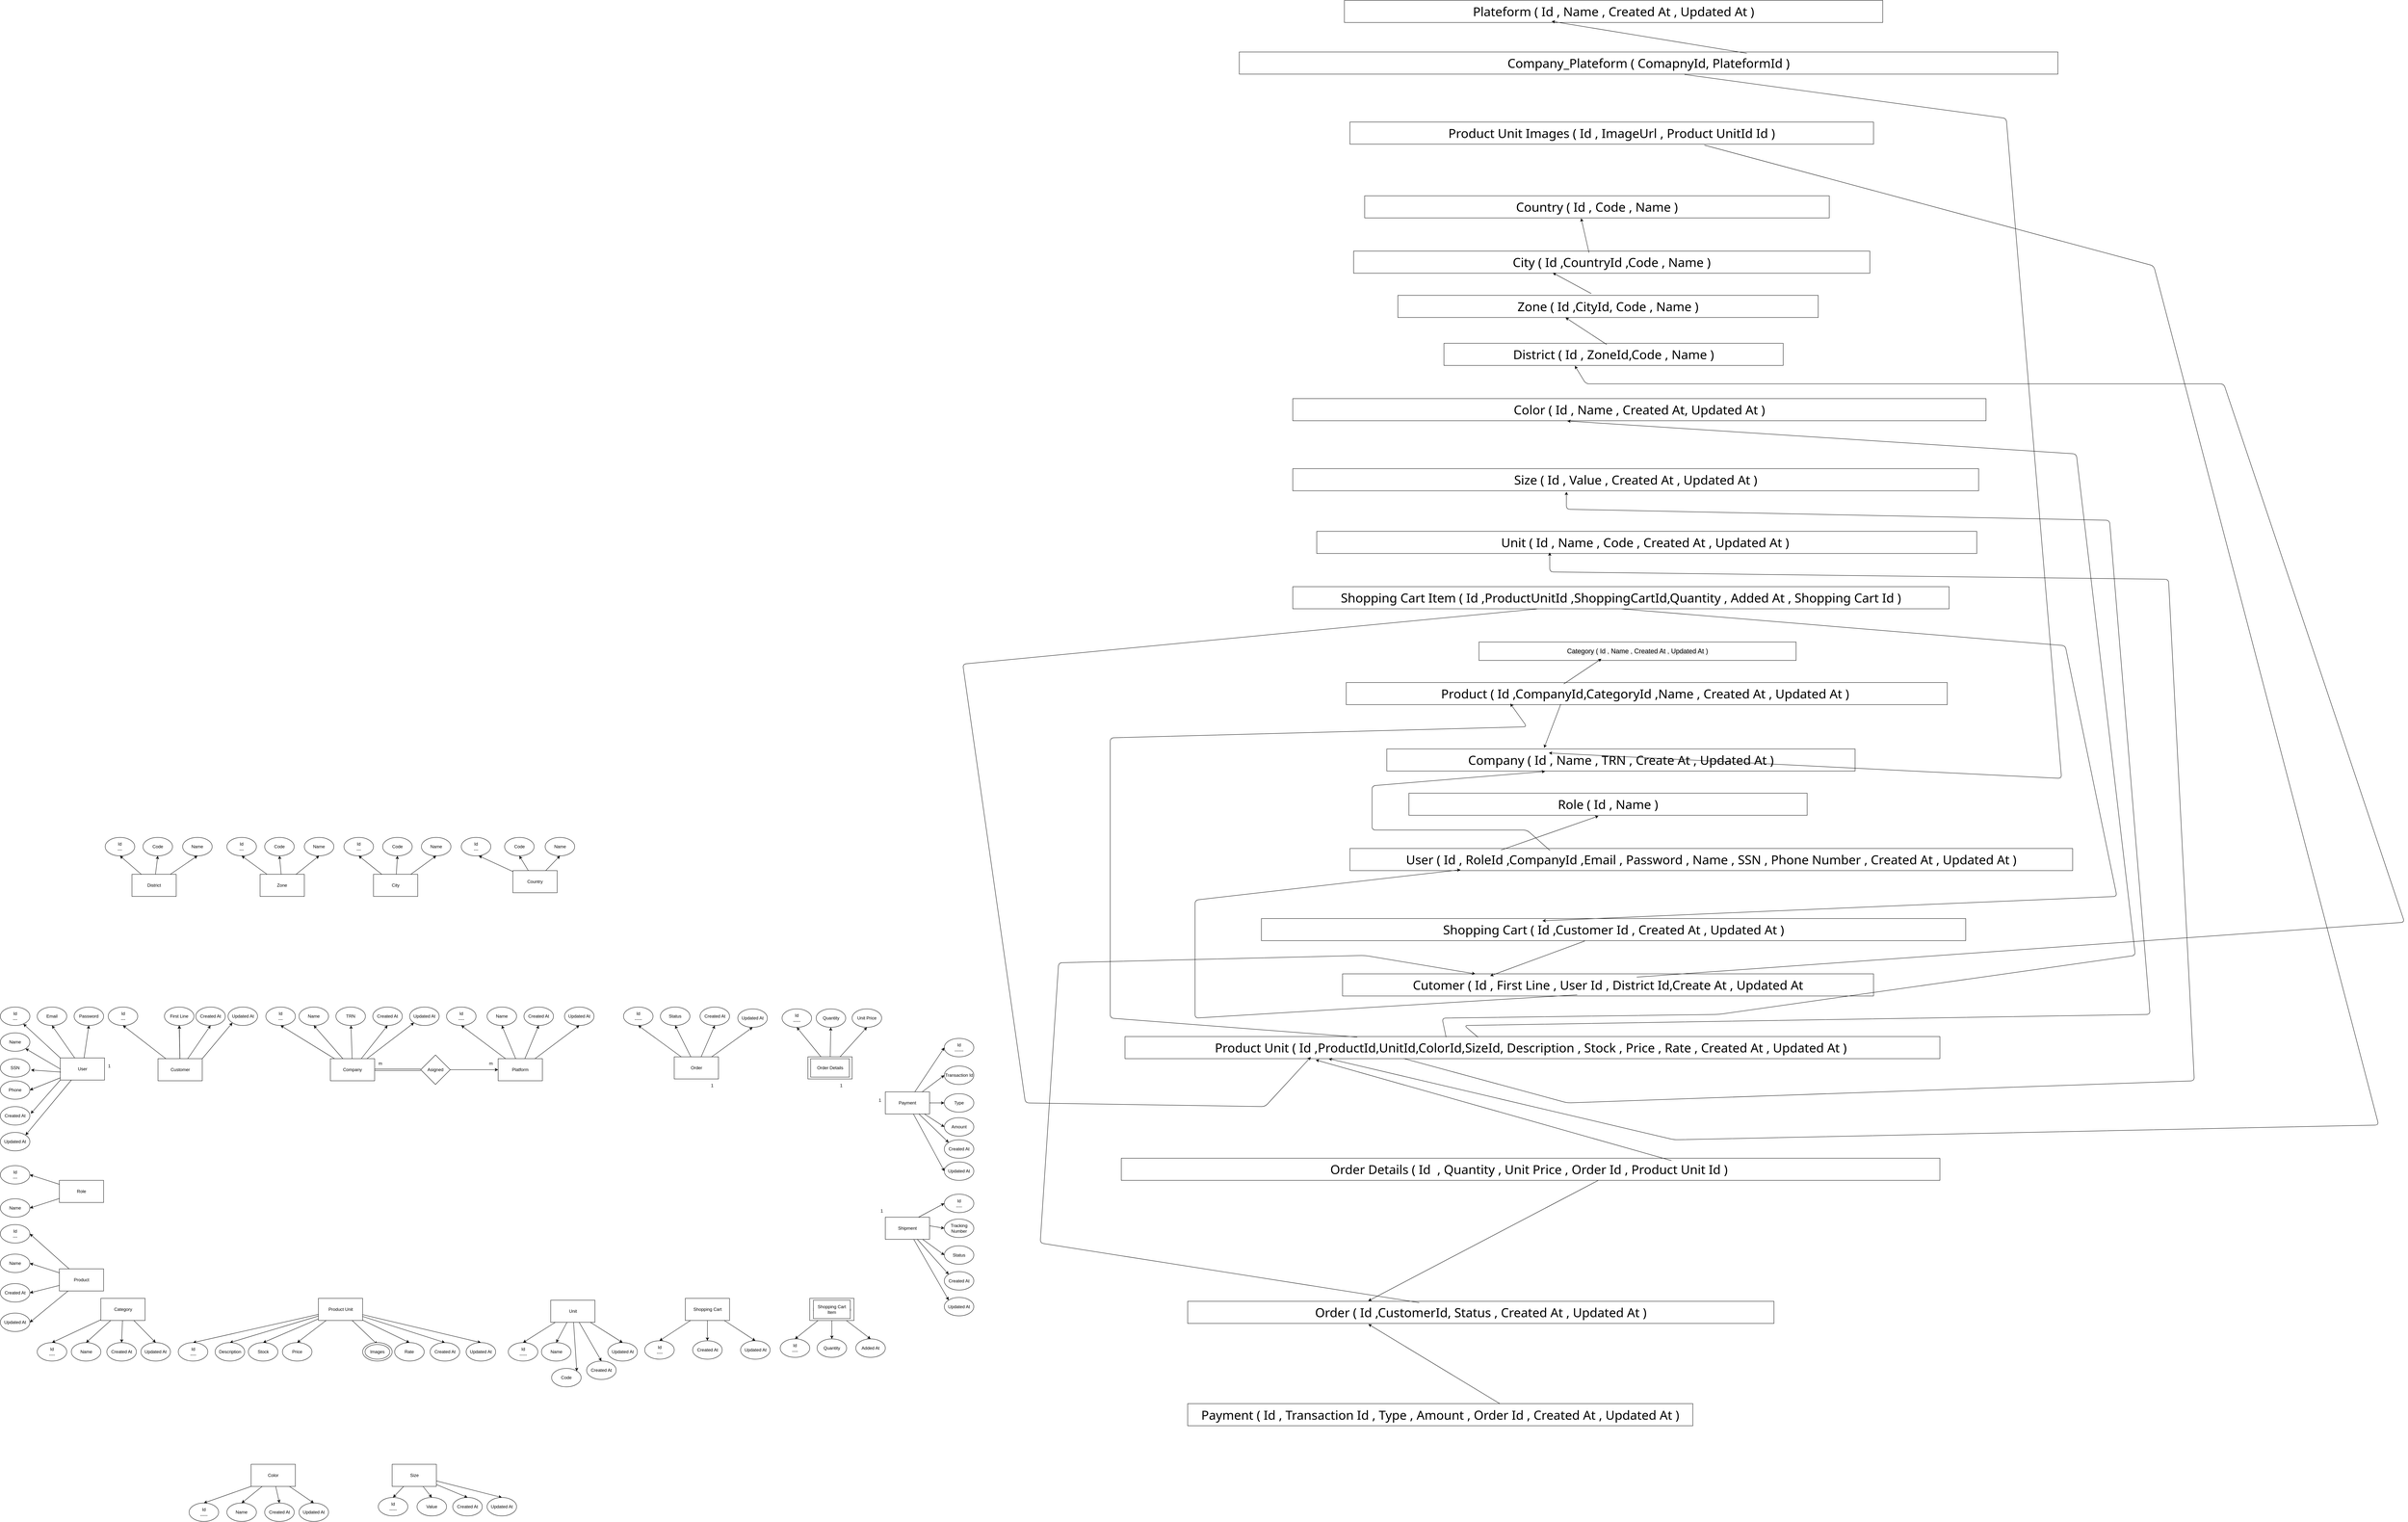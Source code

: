 <mxfile>
    <diagram id="rsH5L2lJACvvkUvCNBuJ" name="Page-1">
        <mxGraphModel dx="3388" dy="6296" grid="1" gridSize="10" guides="1" tooltips="1" connect="1" arrows="1" fold="1" page="1" pageScale="1" pageWidth="850" pageHeight="1100" background="#FFFFFF" math="0" shadow="0">
            <root>
                <mxCell id="0"/>
                <mxCell id="1" parent="0"/>
                <mxCell id="32" style="edgeStyle=none;html=1;entryX=0.5;entryY=1;entryDx=0;entryDy=0;" parent="1" source="23" target="27" edge="1">
                    <mxGeometry relative="1" as="geometry"/>
                </mxCell>
                <mxCell id="33" style="edgeStyle=none;html=1;entryX=0.5;entryY=1;entryDx=0;entryDy=0;" parent="1" source="23" target="26" edge="1">
                    <mxGeometry relative="1" as="geometry"/>
                </mxCell>
                <mxCell id="34" style="edgeStyle=none;html=1;exitX=0;exitY=0;exitDx=0;exitDy=0;" parent="1" source="23" target="25" edge="1">
                    <mxGeometry relative="1" as="geometry"/>
                </mxCell>
                <mxCell id="35" style="edgeStyle=none;html=1;exitX=0;exitY=0.5;exitDx=0;exitDy=0;entryX=1;entryY=1;entryDx=0;entryDy=0;" parent="1" source="23" target="24" edge="1">
                    <mxGeometry relative="1" as="geometry"/>
                </mxCell>
                <mxCell id="37" style="edgeStyle=none;html=1;entryX=1;entryY=0.5;entryDx=0;entryDy=0;" parent="1" source="23" target="29" edge="1">
                    <mxGeometry relative="1" as="geometry"/>
                </mxCell>
                <mxCell id="39" style="edgeStyle=none;html=1;exitX=0.25;exitY=1;exitDx=0;exitDy=0;entryX=1;entryY=0;entryDx=0;entryDy=0;" parent="1" source="23" target="31" edge="1">
                    <mxGeometry relative="1" as="geometry"/>
                </mxCell>
                <mxCell id="23" value="User" style="rounded=0;whiteSpace=wrap;html=1;" parent="1" vertex="1">
                    <mxGeometry x="202.5" y="148" width="120" height="60" as="geometry"/>
                </mxCell>
                <mxCell id="24" value="Name" style="ellipse;whiteSpace=wrap;html=1;" parent="1" vertex="1">
                    <mxGeometry x="40" y="80" width="80" height="50" as="geometry"/>
                </mxCell>
                <mxCell id="25" value="Id&lt;br&gt;---" style="ellipse;whiteSpace=wrap;html=1;" parent="1" vertex="1">
                    <mxGeometry x="40" y="10" width="80" height="50" as="geometry"/>
                </mxCell>
                <mxCell id="26" value="Email" style="ellipse;whiteSpace=wrap;html=1;" parent="1" vertex="1">
                    <mxGeometry x="140" y="10" width="80" height="50" as="geometry"/>
                </mxCell>
                <mxCell id="27" value="Password" style="ellipse;whiteSpace=wrap;html=1;" parent="1" vertex="1">
                    <mxGeometry x="240" y="10" width="80" height="50" as="geometry"/>
                </mxCell>
                <mxCell id="28" value="SSN" style="ellipse;whiteSpace=wrap;html=1;" parent="1" vertex="1">
                    <mxGeometry x="40" y="150" width="80" height="50" as="geometry"/>
                </mxCell>
                <mxCell id="29" value="Phone" style="ellipse;whiteSpace=wrap;html=1;" parent="1" vertex="1">
                    <mxGeometry x="40" y="210" width="80" height="50" as="geometry"/>
                </mxCell>
                <mxCell id="30" value="Created At" style="ellipse;whiteSpace=wrap;html=1;" parent="1" vertex="1">
                    <mxGeometry x="40" y="280" width="80" height="50" as="geometry"/>
                </mxCell>
                <mxCell id="31" value="Updated At" style="ellipse;whiteSpace=wrap;html=1;" parent="1" vertex="1">
                    <mxGeometry x="40" y="350" width="80" height="50" as="geometry"/>
                </mxCell>
                <mxCell id="36" style="edgeStyle=none;html=1;entryX=1.039;entryY=0.614;entryDx=0;entryDy=0;entryPerimeter=0;exitX=0.012;exitY=0.64;exitDx=0;exitDy=0;exitPerimeter=0;" parent="1" source="23" target="28" edge="1">
                    <mxGeometry relative="1" as="geometry"/>
                </mxCell>
                <mxCell id="38" style="edgeStyle=none;html=1;exitX=0;exitY=1;exitDx=0;exitDy=0;entryX=1.032;entryY=0.38;entryDx=0;entryDy=0;entryPerimeter=0;" parent="1" source="23" target="30" edge="1">
                    <mxGeometry relative="1" as="geometry"/>
                </mxCell>
                <mxCell id="45" style="edgeStyle=none;html=1;entryX=0.5;entryY=1;entryDx=0;entryDy=0;" parent="1" source="40" target="44" edge="1">
                    <mxGeometry relative="1" as="geometry"/>
                </mxCell>
                <mxCell id="47" style="edgeStyle=none;html=1;entryX=0.5;entryY=1;entryDx=0;entryDy=0;" parent="1" source="40" target="41" edge="1">
                    <mxGeometry relative="1" as="geometry"/>
                </mxCell>
                <mxCell id="48" style="edgeStyle=none;html=1;exitX=1;exitY=0;exitDx=0;exitDy=0;entryX=0;entryY=1;entryDx=0;entryDy=0;" parent="1" source="40" target="42" edge="1">
                    <mxGeometry relative="1" as="geometry"/>
                </mxCell>
                <mxCell id="316" style="edgeStyle=none;html=1;entryX=0.5;entryY=1;entryDx=0;entryDy=0;" parent="1" source="40" target="315" edge="1">
                    <mxGeometry relative="1" as="geometry"/>
                </mxCell>
                <mxCell id="457" value="" style="edgeStyle=none;html=1;" parent="1" source="40" target="315" edge="1">
                    <mxGeometry relative="1" as="geometry"/>
                </mxCell>
                <mxCell id="40" value="Customer" style="rounded=0;whiteSpace=wrap;html=1;" parent="1" vertex="1">
                    <mxGeometry x="467.5" y="150" width="120" height="60" as="geometry"/>
                </mxCell>
                <mxCell id="41" value="Created At" style="ellipse;whiteSpace=wrap;html=1;" parent="1" vertex="1">
                    <mxGeometry x="570" y="10" width="80" height="50" as="geometry"/>
                </mxCell>
                <mxCell id="42" value="Updated At" style="ellipse;whiteSpace=wrap;html=1;" parent="1" vertex="1">
                    <mxGeometry x="657.5" y="10" width="80" height="50" as="geometry"/>
                </mxCell>
                <mxCell id="44" value="Id&lt;br&gt;---" style="ellipse;whiteSpace=wrap;html=1;" parent="1" vertex="1">
                    <mxGeometry x="332.5" y="10" width="80" height="50" as="geometry"/>
                </mxCell>
                <mxCell id="56" value="" style="edgeStyle=none;html=1;" parent="1" source="50" target="53" edge="1">
                    <mxGeometry relative="1" as="geometry"/>
                </mxCell>
                <mxCell id="57" style="edgeStyle=none;html=1;entryX=0.5;entryY=1;entryDx=0;entryDy=0;" parent="1" source="50" target="54" edge="1">
                    <mxGeometry relative="1" as="geometry"/>
                </mxCell>
                <mxCell id="58" style="edgeStyle=none;html=1;entryX=0;entryY=1;entryDx=0;entryDy=0;" parent="1" source="50" target="55" edge="1">
                    <mxGeometry relative="1" as="geometry"/>
                </mxCell>
                <mxCell id="59" style="edgeStyle=none;html=1;entryX=0.5;entryY=1;entryDx=0;entryDy=0;" parent="1" source="50" target="51" edge="1">
                    <mxGeometry relative="1" as="geometry"/>
                </mxCell>
                <mxCell id="60" style="edgeStyle=none;html=1;entryX=0.5;entryY=1;entryDx=0;entryDy=0;" parent="1" source="50" target="52" edge="1">
                    <mxGeometry relative="1" as="geometry"/>
                </mxCell>
                <mxCell id="50" value="Company" style="rounded=0;whiteSpace=wrap;html=1;" parent="1" vertex="1">
                    <mxGeometry x="935" y="150" width="120" height="60" as="geometry"/>
                </mxCell>
                <mxCell id="51" value="Name" style="ellipse;whiteSpace=wrap;html=1;" parent="1" vertex="1">
                    <mxGeometry x="850" y="10" width="80" height="50" as="geometry"/>
                </mxCell>
                <mxCell id="52" value="Id&lt;br&gt;---" style="ellipse;whiteSpace=wrap;html=1;" parent="1" vertex="1">
                    <mxGeometry x="760" y="10" width="80" height="50" as="geometry"/>
                </mxCell>
                <mxCell id="53" value="TRN" style="ellipse;whiteSpace=wrap;html=1;" parent="1" vertex="1">
                    <mxGeometry x="950" y="10" width="80" height="50" as="geometry"/>
                </mxCell>
                <mxCell id="54" value="Created At" style="ellipse;whiteSpace=wrap;html=1;" parent="1" vertex="1">
                    <mxGeometry x="1050" y="10" width="80" height="50" as="geometry"/>
                </mxCell>
                <mxCell id="55" value="Updated At" style="ellipse;whiteSpace=wrap;html=1;" parent="1" vertex="1">
                    <mxGeometry x="1150" y="10" width="80" height="50" as="geometry"/>
                </mxCell>
                <mxCell id="66" style="edgeStyle=none;html=1;entryX=1;entryY=0.5;entryDx=0;entryDy=0;" parent="1" source="68" target="70" edge="1">
                    <mxGeometry relative="1" as="geometry"/>
                </mxCell>
                <mxCell id="67" style="edgeStyle=none;html=1;entryX=1;entryY=0.5;entryDx=0;entryDy=0;" parent="1" source="68" target="69" edge="1">
                    <mxGeometry relative="1" as="geometry"/>
                </mxCell>
                <mxCell id="68" value="Role" style="rounded=0;whiteSpace=wrap;html=1;" parent="1" vertex="1">
                    <mxGeometry x="200" y="480" width="120" height="60" as="geometry"/>
                </mxCell>
                <mxCell id="69" value="Id&lt;br&gt;---" style="ellipse;whiteSpace=wrap;html=1;" parent="1" vertex="1">
                    <mxGeometry x="40" y="440" width="80" height="50" as="geometry"/>
                </mxCell>
                <mxCell id="70" value="Name" style="ellipse;whiteSpace=wrap;html=1;" parent="1" vertex="1">
                    <mxGeometry x="40" y="530" width="80" height="50" as="geometry"/>
                </mxCell>
                <mxCell id="76" style="edgeStyle=none;html=1;entryX=0.5;entryY=1;entryDx=0;entryDy=0;" parent="1" source="71" target="73" edge="1">
                    <mxGeometry relative="1" as="geometry"/>
                </mxCell>
                <mxCell id="77" style="edgeStyle=none;html=1;entryX=0.5;entryY=1;entryDx=0;entryDy=0;" parent="1" source="71" target="75" edge="1">
                    <mxGeometry relative="1" as="geometry"/>
                </mxCell>
                <mxCell id="78" style="edgeStyle=none;html=1;entryX=0.5;entryY=1;entryDx=0;entryDy=0;" parent="1" source="71" target="74" edge="1">
                    <mxGeometry relative="1" as="geometry"/>
                </mxCell>
                <mxCell id="79" style="edgeStyle=none;html=1;entryX=0.5;entryY=1;entryDx=0;entryDy=0;" parent="1" source="71" target="72" edge="1">
                    <mxGeometry relative="1" as="geometry"/>
                </mxCell>
                <mxCell id="71" value="Platform" style="rounded=0;whiteSpace=wrap;html=1;" parent="1" vertex="1">
                    <mxGeometry x="1390" y="150" width="120" height="60" as="geometry"/>
                </mxCell>
                <mxCell id="72" value="Id&lt;br&gt;----" style="ellipse;whiteSpace=wrap;html=1;" parent="1" vertex="1">
                    <mxGeometry x="1250" y="10" width="80" height="50" as="geometry"/>
                </mxCell>
                <mxCell id="73" value="Name" style="ellipse;whiteSpace=wrap;html=1;" parent="1" vertex="1">
                    <mxGeometry x="1360" y="10" width="80" height="50" as="geometry"/>
                </mxCell>
                <mxCell id="74" value="Updated At" style="ellipse;whiteSpace=wrap;html=1;" parent="1" vertex="1">
                    <mxGeometry x="1570" y="10" width="80" height="50" as="geometry"/>
                </mxCell>
                <mxCell id="75" value="Created At" style="ellipse;whiteSpace=wrap;html=1;" parent="1" vertex="1">
                    <mxGeometry x="1460" y="10" width="80" height="50" as="geometry"/>
                </mxCell>
                <mxCell id="85" style="edgeStyle=none;html=1;entryX=1;entryY=0.5;entryDx=0;entryDy=0;" parent="1" source="80" target="82" edge="1">
                    <mxGeometry relative="1" as="geometry"/>
                </mxCell>
                <mxCell id="86" style="edgeStyle=none;html=1;entryX=1;entryY=0.5;entryDx=0;entryDy=0;" parent="1" source="80" target="83" edge="1">
                    <mxGeometry relative="1" as="geometry"/>
                </mxCell>
                <mxCell id="87" style="edgeStyle=none;html=1;entryX=1;entryY=0.5;entryDx=0;entryDy=0;" parent="1" source="80" target="84" edge="1">
                    <mxGeometry relative="1" as="geometry"/>
                </mxCell>
                <mxCell id="88" style="edgeStyle=none;html=1;entryX=1;entryY=0.5;entryDx=0;entryDy=0;" parent="1" source="80" target="81" edge="1">
                    <mxGeometry relative="1" as="geometry"/>
                </mxCell>
                <mxCell id="80" value="Product" style="rounded=0;whiteSpace=wrap;html=1;" parent="1" vertex="1">
                    <mxGeometry x="200" y="720" width="120" height="60" as="geometry"/>
                </mxCell>
                <mxCell id="81" value="Id&lt;br&gt;---" style="ellipse;whiteSpace=wrap;html=1;" parent="1" vertex="1">
                    <mxGeometry x="40" y="600" width="80" height="50" as="geometry"/>
                </mxCell>
                <mxCell id="82" value="Name" style="ellipse;whiteSpace=wrap;html=1;" parent="1" vertex="1">
                    <mxGeometry x="40" y="680" width="80" height="50" as="geometry"/>
                </mxCell>
                <mxCell id="83" value="Created At" style="ellipse;whiteSpace=wrap;html=1;" parent="1" vertex="1">
                    <mxGeometry x="40" y="760" width="80" height="50" as="geometry"/>
                </mxCell>
                <mxCell id="84" value="Updated At" style="ellipse;whiteSpace=wrap;html=1;" parent="1" vertex="1">
                    <mxGeometry x="40" y="840" width="80" height="50" as="geometry"/>
                </mxCell>
                <mxCell id="102" style="edgeStyle=none;html=1;entryX=0.5;entryY=0;entryDx=0;entryDy=0;" parent="1" source="89" target="100" edge="1">
                    <mxGeometry relative="1" as="geometry"/>
                </mxCell>
                <mxCell id="103" style="edgeStyle=none;html=1;entryX=0.5;entryY=0;entryDx=0;entryDy=0;" parent="1" source="89" target="99" edge="1">
                    <mxGeometry relative="1" as="geometry"/>
                </mxCell>
                <mxCell id="104" style="edgeStyle=none;html=1;entryX=0.5;entryY=0;entryDx=0;entryDy=0;" parent="1" source="89" target="94" edge="1">
                    <mxGeometry relative="1" as="geometry"/>
                </mxCell>
                <mxCell id="105" style="edgeStyle=none;html=1;entryX=0.5;entryY=0;entryDx=0;entryDy=0;" parent="1" source="89" target="95" edge="1">
                    <mxGeometry relative="1" as="geometry"/>
                </mxCell>
                <mxCell id="106" style="edgeStyle=none;html=1;entryX=0.5;entryY=0;entryDx=0;entryDy=0;" parent="1" source="89" target="91" edge="1">
                    <mxGeometry relative="1" as="geometry"/>
                </mxCell>
                <mxCell id="107" style="edgeStyle=none;html=1;entryX=0.5;entryY=0;entryDx=0;entryDy=0;" parent="1" source="89" target="90" edge="1">
                    <mxGeometry relative="1" as="geometry"/>
                </mxCell>
                <mxCell id="108" style="edgeStyle=none;html=1;entryX=0.5;entryY=0;entryDx=0;entryDy=0;" parent="1" source="89" target="93" edge="1">
                    <mxGeometry relative="1" as="geometry"/>
                </mxCell>
                <mxCell id="109" style="edgeStyle=none;html=1;entryX=0.5;entryY=0;entryDx=0;entryDy=0;" parent="1" source="89" target="92" edge="1">
                    <mxGeometry relative="1" as="geometry"/>
                </mxCell>
                <mxCell id="89" value="Product Unit" style="rounded=0;whiteSpace=wrap;html=1;" parent="1" vertex="1">
                    <mxGeometry x="902.5" y="800" width="120" height="60" as="geometry"/>
                </mxCell>
                <mxCell id="90" value="Stock" style="ellipse;whiteSpace=wrap;html=1;" parent="1" vertex="1">
                    <mxGeometry x="712.5" y="920" width="80" height="50" as="geometry"/>
                </mxCell>
                <mxCell id="91" value="Price" style="ellipse;whiteSpace=wrap;html=1;" parent="1" vertex="1">
                    <mxGeometry x="805" y="920" width="80" height="50" as="geometry"/>
                </mxCell>
                <mxCell id="92" value="Id&lt;br&gt;----" style="ellipse;whiteSpace=wrap;html=1;" parent="1" vertex="1">
                    <mxGeometry x="522.5" y="920" width="80" height="50" as="geometry"/>
                </mxCell>
                <mxCell id="93" value="Description" style="ellipse;whiteSpace=wrap;html=1;" parent="1" vertex="1">
                    <mxGeometry x="622.5" y="920" width="80" height="50" as="geometry"/>
                </mxCell>
                <mxCell id="94" value="Created At" style="ellipse;whiteSpace=wrap;html=1;" parent="1" vertex="1">
                    <mxGeometry x="1205.63" y="920" width="80" height="50" as="geometry"/>
                </mxCell>
                <mxCell id="95" value="Updated At" style="ellipse;whiteSpace=wrap;html=1;" parent="1" vertex="1">
                    <mxGeometry x="1303.13" y="920" width="80" height="50" as="geometry"/>
                </mxCell>
                <mxCell id="97" value="" style="ellipse;whiteSpace=wrap;html=1;" parent="1" vertex="1">
                    <mxGeometry x="1022.5" y="920" width="80" height="50" as="geometry"/>
                </mxCell>
                <mxCell id="99" value="Rate" style="ellipse;whiteSpace=wrap;html=1;" parent="1" vertex="1">
                    <mxGeometry x="1109.38" y="920" width="80" height="50" as="geometry"/>
                </mxCell>
                <mxCell id="100" value="Images" style="ellipse;whiteSpace=wrap;html=1;" parent="1" vertex="1">
                    <mxGeometry x="1029.06" y="925" width="66.88" height="40" as="geometry"/>
                </mxCell>
                <mxCell id="115" style="edgeStyle=none;html=1;entryX=0.5;entryY=0;entryDx=0;entryDy=0;" parent="1" source="110" target="112" edge="1">
                    <mxGeometry relative="1" as="geometry"/>
                </mxCell>
                <mxCell id="116" style="edgeStyle=none;html=1;entryX=0.5;entryY=0;entryDx=0;entryDy=0;" parent="1" source="110" target="113" edge="1">
                    <mxGeometry relative="1" as="geometry"/>
                </mxCell>
                <mxCell id="117" style="edgeStyle=none;html=1;entryX=0.5;entryY=0;entryDx=0;entryDy=0;" parent="1" source="110" target="114" edge="1">
                    <mxGeometry relative="1" as="geometry"/>
                </mxCell>
                <mxCell id="118" style="edgeStyle=none;html=1;entryX=0.5;entryY=0;entryDx=0;entryDy=0;" parent="1" source="110" target="111" edge="1">
                    <mxGeometry relative="1" as="geometry"/>
                </mxCell>
                <mxCell id="332" style="edgeStyle=none;html=1;entryX=1;entryY=0;entryDx=0;entryDy=0;" parent="1" source="110" target="331" edge="1">
                    <mxGeometry relative="1" as="geometry"/>
                </mxCell>
                <mxCell id="110" value="Unit" style="rounded=0;whiteSpace=wrap;html=1;" parent="1" vertex="1">
                    <mxGeometry x="1532.5" y="805" width="120" height="60" as="geometry"/>
                </mxCell>
                <mxCell id="111" value="Id&lt;br&gt;-----" style="ellipse;whiteSpace=wrap;html=1;" parent="1" vertex="1">
                    <mxGeometry x="1417.5" y="920" width="80" height="50" as="geometry"/>
                </mxCell>
                <mxCell id="112" value="Name" style="ellipse;whiteSpace=wrap;html=1;" parent="1" vertex="1">
                    <mxGeometry x="1507.5" y="920" width="80" height="50" as="geometry"/>
                </mxCell>
                <mxCell id="113" value="Created At" style="ellipse;whiteSpace=wrap;html=1;" parent="1" vertex="1">
                    <mxGeometry x="1630" y="970" width="80" height="50" as="geometry"/>
                </mxCell>
                <mxCell id="114" value="Updated At" style="ellipse;whiteSpace=wrap;html=1;" parent="1" vertex="1">
                    <mxGeometry x="1687.5" y="920" width="80" height="50" as="geometry"/>
                </mxCell>
                <mxCell id="124" style="edgeStyle=none;html=1;" parent="1" source="119" target="121" edge="1">
                    <mxGeometry relative="1" as="geometry"/>
                </mxCell>
                <mxCell id="125" style="edgeStyle=none;html=1;entryX=0.5;entryY=0;entryDx=0;entryDy=0;" parent="1" source="119" target="122" edge="1">
                    <mxGeometry relative="1" as="geometry"/>
                </mxCell>
                <mxCell id="126" style="edgeStyle=none;html=1;entryX=0.5;entryY=0;entryDx=0;entryDy=0;" parent="1" source="119" target="120" edge="1">
                    <mxGeometry relative="1" as="geometry"/>
                </mxCell>
                <mxCell id="119" value="Shopping Cart" style="rounded=0;whiteSpace=wrap;html=1;" parent="1" vertex="1">
                    <mxGeometry x="1897.5" y="800" width="120" height="60" as="geometry"/>
                </mxCell>
                <mxCell id="120" value="Id&lt;br&gt;----" style="ellipse;whiteSpace=wrap;html=1;" parent="1" vertex="1">
                    <mxGeometry x="1787.5" y="915" width="80" height="50" as="geometry"/>
                </mxCell>
                <mxCell id="121" value="Created At" style="ellipse;whiteSpace=wrap;html=1;" parent="1" vertex="1">
                    <mxGeometry x="1917.5" y="915" width="80" height="50" as="geometry"/>
                </mxCell>
                <mxCell id="122" value="Updated At" style="ellipse;whiteSpace=wrap;html=1;" parent="1" vertex="1">
                    <mxGeometry x="2047.5" y="915" width="80" height="50" as="geometry"/>
                </mxCell>
                <mxCell id="132" style="edgeStyle=none;html=1;entryX=0.5;entryY=0;entryDx=0;entryDy=0;" parent="1" source="127" target="130" edge="1">
                    <mxGeometry relative="1" as="geometry"/>
                </mxCell>
                <mxCell id="133" style="edgeStyle=none;html=1;entryX=0.5;entryY=0;entryDx=0;entryDy=0;" parent="1" source="127" target="131" edge="1">
                    <mxGeometry relative="1" as="geometry"/>
                </mxCell>
                <mxCell id="134" style="edgeStyle=none;html=1;entryX=0.5;entryY=0;entryDx=0;entryDy=0;" parent="1" source="127" target="129" edge="1">
                    <mxGeometry relative="1" as="geometry"/>
                </mxCell>
                <mxCell id="127" value="Shopping Cart Item" style="rounded=0;whiteSpace=wrap;html=1;" parent="1" vertex="1">
                    <mxGeometry x="2235" y="800" width="120" height="60" as="geometry"/>
                </mxCell>
                <mxCell id="129" value="Id&lt;br&gt;----" style="ellipse;whiteSpace=wrap;html=1;" parent="1" vertex="1">
                    <mxGeometry x="2155" y="910" width="80" height="50" as="geometry"/>
                </mxCell>
                <mxCell id="130" value="Quantity" style="ellipse;whiteSpace=wrap;html=1;" parent="1" vertex="1">
                    <mxGeometry x="2255" y="910" width="80" height="50" as="geometry"/>
                </mxCell>
                <mxCell id="131" value="Added At" style="ellipse;whiteSpace=wrap;html=1;" parent="1" vertex="1">
                    <mxGeometry x="2360" y="910" width="80" height="50" as="geometry"/>
                </mxCell>
                <mxCell id="166" style="edgeStyle=none;html=1;entryX=0.5;entryY=1;entryDx=0;entryDy=0;" parent="1" source="135" target="162" edge="1">
                    <mxGeometry relative="1" as="geometry"/>
                </mxCell>
                <mxCell id="167" style="edgeStyle=none;html=1;entryX=0.5;entryY=1;entryDx=0;entryDy=0;" parent="1" source="135" target="163" edge="1">
                    <mxGeometry relative="1" as="geometry"/>
                </mxCell>
                <mxCell id="168" style="edgeStyle=none;html=1;entryX=0.5;entryY=1;entryDx=0;entryDy=0;" parent="1" source="135" target="164" edge="1">
                    <mxGeometry relative="1" as="geometry"/>
                </mxCell>
                <mxCell id="169" style="edgeStyle=none;html=1;entryX=0.5;entryY=1;entryDx=0;entryDy=0;" parent="1" source="135" target="165" edge="1">
                    <mxGeometry relative="1" as="geometry"/>
                </mxCell>
                <mxCell id="135" value="Order" style="rounded=0;whiteSpace=wrap;html=1;" parent="1" vertex="1">
                    <mxGeometry x="1867.5" y="145" width="120" height="60" as="geometry"/>
                </mxCell>
                <mxCell id="171" style="edgeStyle=none;html=1;entryX=0.5;entryY=1;entryDx=0;entryDy=0;" parent="1" source="136" target="170" edge="1">
                    <mxGeometry relative="1" as="geometry"/>
                </mxCell>
                <mxCell id="319" style="edgeStyle=none;html=1;" parent="1" source="136" target="317" edge="1">
                    <mxGeometry relative="1" as="geometry"/>
                </mxCell>
                <mxCell id="320" style="edgeStyle=none;html=1;entryX=0.5;entryY=1;entryDx=0;entryDy=0;" parent="1" source="136" target="318" edge="1">
                    <mxGeometry relative="1" as="geometry"/>
                </mxCell>
                <mxCell id="136" value="Order Details" style="rounded=0;whiteSpace=wrap;html=1;" parent="1" vertex="1">
                    <mxGeometry x="2230" y="145" width="120" height="60" as="geometry"/>
                </mxCell>
                <mxCell id="156" style="edgeStyle=none;html=1;" parent="1" source="137" target="151" edge="1">
                    <mxGeometry relative="1" as="geometry"/>
                </mxCell>
                <mxCell id="157" style="edgeStyle=none;html=1;entryX=0;entryY=0.5;entryDx=0;entryDy=0;" parent="1" source="137" target="152" edge="1">
                    <mxGeometry relative="1" as="geometry"/>
                </mxCell>
                <mxCell id="158" style="edgeStyle=none;html=1;entryX=0;entryY=0;entryDx=0;entryDy=0;" parent="1" source="137" target="153" edge="1">
                    <mxGeometry relative="1" as="geometry"/>
                </mxCell>
                <mxCell id="159" style="edgeStyle=none;html=1;entryX=0;entryY=0.5;entryDx=0;entryDy=0;" parent="1" source="137" target="154" edge="1">
                    <mxGeometry relative="1" as="geometry"/>
                </mxCell>
                <mxCell id="160" style="edgeStyle=none;html=1;entryX=0;entryY=0.5;entryDx=0;entryDy=0;" parent="1" source="137" target="150" edge="1">
                    <mxGeometry relative="1" as="geometry"/>
                </mxCell>
                <mxCell id="161" style="edgeStyle=none;html=1;entryX=0;entryY=0.5;entryDx=0;entryDy=0;" parent="1" source="137" target="155" edge="1">
                    <mxGeometry relative="1" as="geometry"/>
                </mxCell>
                <mxCell id="137" value="Payment" style="rounded=0;whiteSpace=wrap;html=1;" parent="1" vertex="1">
                    <mxGeometry x="2440" y="240" width="120" height="60" as="geometry"/>
                </mxCell>
                <mxCell id="145" style="edgeStyle=none;html=1;entryX=0;entryY=0.5;entryDx=0;entryDy=0;" parent="1" source="138" target="141" edge="1">
                    <mxGeometry relative="1" as="geometry"/>
                </mxCell>
                <mxCell id="146" style="edgeStyle=none;html=1;entryX=0;entryY=0;entryDx=0;entryDy=0;" parent="1" source="138" target="142" edge="1">
                    <mxGeometry relative="1" as="geometry"/>
                </mxCell>
                <mxCell id="147" style="edgeStyle=none;html=1;entryX=0;entryY=0;entryDx=0;entryDy=0;" parent="1" source="138" target="143" edge="1">
                    <mxGeometry relative="1" as="geometry"/>
                </mxCell>
                <mxCell id="148" style="edgeStyle=none;html=1;entryX=0;entryY=0.5;entryDx=0;entryDy=0;" parent="1" target="140" edge="1">
                    <mxGeometry relative="1" as="geometry">
                        <mxPoint x="2560" y="603.214" as="sourcePoint"/>
                    </mxGeometry>
                </mxCell>
                <mxCell id="149" style="edgeStyle=none;html=1;entryX=0;entryY=0.5;entryDx=0;entryDy=0;exitX=0.75;exitY=0;exitDx=0;exitDy=0;" parent="1" source="138" target="144" edge="1">
                    <mxGeometry relative="1" as="geometry">
                        <mxPoint x="2560" y="573.214" as="sourcePoint"/>
                    </mxGeometry>
                </mxCell>
                <mxCell id="138" value="Shipment" style="rounded=0;whiteSpace=wrap;html=1;" parent="1" vertex="1">
                    <mxGeometry x="2440" y="580" width="120" height="60" as="geometry"/>
                </mxCell>
                <mxCell id="140" value="Tracking Number" style="ellipse;whiteSpace=wrap;html=1;" parent="1" vertex="1">
                    <mxGeometry x="2600" y="585" width="80" height="50" as="geometry"/>
                </mxCell>
                <mxCell id="141" value="Status" style="ellipse;whiteSpace=wrap;html=1;" parent="1" vertex="1">
                    <mxGeometry x="2600" y="657.5" width="80" height="50" as="geometry"/>
                </mxCell>
                <mxCell id="142" value="Created At" style="ellipse;whiteSpace=wrap;html=1;" parent="1" vertex="1">
                    <mxGeometry x="2600" y="727.5" width="80" height="50" as="geometry"/>
                </mxCell>
                <mxCell id="143" value="Updated At" style="ellipse;whiteSpace=wrap;html=1;" parent="1" vertex="1">
                    <mxGeometry x="2600" y="797.5" width="80" height="50" as="geometry"/>
                </mxCell>
                <mxCell id="144" value="Id&lt;br&gt;----" style="ellipse;whiteSpace=wrap;html=1;" parent="1" vertex="1">
                    <mxGeometry x="2600" y="517.5" width="80" height="50" as="geometry"/>
                </mxCell>
                <mxCell id="150" value="Transaction Id" style="ellipse;whiteSpace=wrap;html=1;" parent="1" vertex="1">
                    <mxGeometry x="2600" y="170" width="80" height="50" as="geometry"/>
                </mxCell>
                <mxCell id="151" value="Type" style="ellipse;whiteSpace=wrap;html=1;" parent="1" vertex="1">
                    <mxGeometry x="2600" y="245" width="80" height="50" as="geometry"/>
                </mxCell>
                <mxCell id="152" value="Amount" style="ellipse;whiteSpace=wrap;html=1;" parent="1" vertex="1">
                    <mxGeometry x="2600" y="310" width="80" height="50" as="geometry"/>
                </mxCell>
                <mxCell id="153" value="Created At" style="ellipse;whiteSpace=wrap;html=1;" parent="1" vertex="1">
                    <mxGeometry x="2600" y="370" width="80" height="50" as="geometry"/>
                </mxCell>
                <mxCell id="154" value="Updated At" style="ellipse;whiteSpace=wrap;html=1;" parent="1" vertex="1">
                    <mxGeometry x="2600" y="430" width="80" height="50" as="geometry"/>
                </mxCell>
                <mxCell id="155" value="Id&lt;br&gt;------" style="ellipse;whiteSpace=wrap;html=1;" parent="1" vertex="1">
                    <mxGeometry x="2600" y="95" width="80" height="50" as="geometry"/>
                </mxCell>
                <mxCell id="162" value="Id&lt;br&gt;-----" style="ellipse;whiteSpace=wrap;html=1;" parent="1" vertex="1">
                    <mxGeometry x="1730" y="10" width="80" height="50" as="geometry"/>
                </mxCell>
                <mxCell id="163" value="Status" style="ellipse;whiteSpace=wrap;html=1;" parent="1" vertex="1">
                    <mxGeometry x="1830" y="10" width="80" height="50" as="geometry"/>
                </mxCell>
                <mxCell id="164" value="Created At" style="ellipse;whiteSpace=wrap;html=1;" parent="1" vertex="1">
                    <mxGeometry x="1937.5" y="10" width="80" height="50" as="geometry"/>
                </mxCell>
                <mxCell id="165" value="Updated At" style="ellipse;whiteSpace=wrap;html=1;" parent="1" vertex="1">
                    <mxGeometry x="2040" y="15" width="80" height="50" as="geometry"/>
                </mxCell>
                <mxCell id="170" value="Id&lt;br&gt;-----" style="ellipse;whiteSpace=wrap;html=1;" parent="1" vertex="1">
                    <mxGeometry x="2160" y="15" width="80" height="50" as="geometry"/>
                </mxCell>
                <mxCell id="186" style="edgeStyle=none;html=1;entryX=1;entryY=0.5;entryDx=0;entryDy=0;shape=link;" parent="1" source="185" target="50" edge="1">
                    <mxGeometry relative="1" as="geometry"/>
                </mxCell>
                <mxCell id="187" style="edgeStyle=none;html=1;entryX=0;entryY=0.5;entryDx=0;entryDy=0;" parent="1" source="185" target="71" edge="1">
                    <mxGeometry relative="1" as="geometry"/>
                </mxCell>
                <mxCell id="185" value="Asigned" style="rhombus;whiteSpace=wrap;html=1;" parent="1" vertex="1">
                    <mxGeometry x="1180" y="140" width="80" height="80" as="geometry"/>
                </mxCell>
                <mxCell id="188" value="m" style="text;html=1;align=center;verticalAlign=middle;resizable=0;points=[];autosize=1;strokeColor=none;fillColor=none;" parent="1" vertex="1">
                    <mxGeometry x="1055" y="148" width="30" height="30" as="geometry"/>
                </mxCell>
                <mxCell id="189" value="m" style="text;html=1;align=center;verticalAlign=middle;resizable=0;points=[];autosize=1;strokeColor=none;fillColor=none;" parent="1" vertex="1">
                    <mxGeometry x="1355" y="148" width="30" height="30" as="geometry"/>
                </mxCell>
                <mxCell id="201" style="edgeStyle=none;html=1;entryX=0.5;entryY=0;entryDx=0;entryDy=0;" parent="1" source="195" target="196" edge="1">
                    <mxGeometry relative="1" as="geometry"/>
                </mxCell>
                <mxCell id="202" style="edgeStyle=none;html=1;entryX=0.5;entryY=0;entryDx=0;entryDy=0;" parent="1" source="195" target="197" edge="1">
                    <mxGeometry relative="1" as="geometry"/>
                </mxCell>
                <mxCell id="204" style="edgeStyle=none;html=1;entryX=0.5;entryY=0;entryDx=0;entryDy=0;" parent="1" source="195" target="199" edge="1">
                    <mxGeometry relative="1" as="geometry"/>
                </mxCell>
                <mxCell id="205" style="edgeStyle=none;html=1;entryX=0.5;entryY=0;entryDx=0;entryDy=0;" parent="1" source="195" target="200" edge="1">
                    <mxGeometry relative="1" as="geometry"/>
                </mxCell>
                <mxCell id="195" value="Category" style="rounded=0;whiteSpace=wrap;html=1;" parent="1" vertex="1">
                    <mxGeometry x="312.5" y="800" width="120" height="60" as="geometry"/>
                </mxCell>
                <mxCell id="196" value="Id&lt;br&gt;----" style="ellipse;whiteSpace=wrap;html=1;" parent="1" vertex="1">
                    <mxGeometry x="140" y="920" width="80" height="50" as="geometry"/>
                </mxCell>
                <mxCell id="197" value="Name" style="ellipse;whiteSpace=wrap;html=1;" parent="1" vertex="1">
                    <mxGeometry x="232.5" y="920" width="80" height="50" as="geometry"/>
                </mxCell>
                <mxCell id="199" value="Created At" style="ellipse;whiteSpace=wrap;html=1;" parent="1" vertex="1">
                    <mxGeometry x="328.75" y="920" width="80" height="50" as="geometry"/>
                </mxCell>
                <mxCell id="200" value="Updated At" style="ellipse;whiteSpace=wrap;html=1;" parent="1" vertex="1">
                    <mxGeometry x="421.25" y="920" width="80" height="50" as="geometry"/>
                </mxCell>
                <mxCell id="225" value="1" style="text;html=1;align=center;verticalAlign=middle;resizable=0;points=[];autosize=1;strokeColor=none;fillColor=none;" parent="1" vertex="1">
                    <mxGeometry x="320" y="155" width="30" height="30" as="geometry"/>
                </mxCell>
                <mxCell id="254" value="1" style="text;html=1;align=center;verticalAlign=middle;resizable=0;points=[];autosize=1;strokeColor=none;fillColor=none;" parent="1" vertex="1">
                    <mxGeometry x="2410" y="248" width="30" height="30" as="geometry"/>
                </mxCell>
                <mxCell id="263" value="1" style="text;html=1;align=center;verticalAlign=middle;resizable=0;points=[];autosize=1;strokeColor=none;fillColor=none;" parent="1" vertex="1">
                    <mxGeometry x="1955" y="208" width="30" height="30" as="geometry"/>
                </mxCell>
                <mxCell id="264" value="1" style="text;html=1;align=center;verticalAlign=middle;resizable=0;points=[];autosize=1;strokeColor=none;fillColor=none;" parent="1" vertex="1">
                    <mxGeometry x="2415" y="548" width="30" height="30" as="geometry"/>
                </mxCell>
                <mxCell id="265" value="Order Details" style="rounded=0;whiteSpace=wrap;html=1;" parent="1" vertex="1">
                    <mxGeometry x="2237.5" y="150" width="105" height="50" as="geometry"/>
                </mxCell>
                <mxCell id="266" value="Shopping Cart Item" style="rounded=0;whiteSpace=wrap;html=1;" parent="1" vertex="1">
                    <mxGeometry x="2245" y="805" width="100" height="50" as="geometry"/>
                </mxCell>
                <mxCell id="292" style="edgeStyle=none;html=1;entryX=0.5;entryY=1;entryDx=0;entryDy=0;" parent="1" source="267" target="272" edge="1">
                    <mxGeometry relative="1" as="geometry"/>
                </mxCell>
                <mxCell id="293" style="edgeStyle=none;html=1;entryX=0.5;entryY=1;entryDx=0;entryDy=0;" parent="1" source="267" target="273" edge="1">
                    <mxGeometry relative="1" as="geometry"/>
                </mxCell>
                <mxCell id="294" style="edgeStyle=none;html=1;entryX=0.5;entryY=1;entryDx=0;entryDy=0;" parent="1" source="267" edge="1">
                    <mxGeometry relative="1" as="geometry">
                        <mxPoint x="1337.5" y="-400" as="targetPoint"/>
                    </mxGeometry>
                </mxCell>
                <mxCell id="267" value="Country" style="rounded=0;whiteSpace=wrap;html=1;" parent="1" vertex="1">
                    <mxGeometry x="1430" y="-360" width="120" height="60" as="geometry"/>
                </mxCell>
                <mxCell id="289" style="edgeStyle=none;html=1;entryX=0.5;entryY=1;entryDx=0;entryDy=0;" parent="1" source="268" target="275" edge="1">
                    <mxGeometry relative="1" as="geometry"/>
                </mxCell>
                <mxCell id="290" style="edgeStyle=none;html=1;entryX=0.5;entryY=1;entryDx=0;entryDy=0;" parent="1" source="268" target="276" edge="1">
                    <mxGeometry relative="1" as="geometry"/>
                </mxCell>
                <mxCell id="291" style="edgeStyle=none;html=1;entryX=0.5;entryY=1;entryDx=0;entryDy=0;" parent="1" source="268" target="274" edge="1">
                    <mxGeometry relative="1" as="geometry"/>
                </mxCell>
                <mxCell id="268" value="City" style="rounded=0;whiteSpace=wrap;html=1;" parent="1" vertex="1">
                    <mxGeometry x="1051.87" y="-350" width="120" height="60" as="geometry"/>
                </mxCell>
                <mxCell id="286" style="edgeStyle=none;html=1;entryX=0.5;entryY=1;entryDx=0;entryDy=0;" parent="1" source="269" target="278" edge="1">
                    <mxGeometry relative="1" as="geometry"/>
                </mxCell>
                <mxCell id="287" style="edgeStyle=none;html=1;entryX=0.5;entryY=1;entryDx=0;entryDy=0;" parent="1" source="269" target="279" edge="1">
                    <mxGeometry relative="1" as="geometry"/>
                </mxCell>
                <mxCell id="288" style="edgeStyle=none;html=1;entryX=0.5;entryY=1;entryDx=0;entryDy=0;" parent="1" source="269" target="277" edge="1">
                    <mxGeometry relative="1" as="geometry"/>
                </mxCell>
                <mxCell id="269" value="Zone" style="rounded=0;whiteSpace=wrap;html=1;" parent="1" vertex="1">
                    <mxGeometry x="744.37" y="-350" width="120" height="60" as="geometry"/>
                </mxCell>
                <mxCell id="283" style="edgeStyle=none;html=1;entryX=0.5;entryY=1;entryDx=0;entryDy=0;" parent="1" source="270" target="281" edge="1">
                    <mxGeometry relative="1" as="geometry"/>
                </mxCell>
                <mxCell id="284" style="edgeStyle=none;html=1;entryX=0.5;entryY=1;entryDx=0;entryDy=0;" parent="1" source="270" target="282" edge="1">
                    <mxGeometry relative="1" as="geometry"/>
                </mxCell>
                <mxCell id="285" style="edgeStyle=none;html=1;entryX=0.5;entryY=1;entryDx=0;entryDy=0;" parent="1" source="270" target="280" edge="1">
                    <mxGeometry relative="1" as="geometry"/>
                </mxCell>
                <mxCell id="270" value="District" style="rounded=0;whiteSpace=wrap;html=1;" parent="1" vertex="1">
                    <mxGeometry x="396.87" y="-350" width="120" height="60" as="geometry"/>
                </mxCell>
                <mxCell id="271" value="Id&lt;br&gt;---" style="ellipse;whiteSpace=wrap;html=1;" parent="1" vertex="1">
                    <mxGeometry x="1290" y="-450" width="80" height="50" as="geometry"/>
                </mxCell>
                <mxCell id="272" value="Code" style="ellipse;whiteSpace=wrap;html=1;" parent="1" vertex="1">
                    <mxGeometry x="1407.5" y="-450" width="80" height="50" as="geometry"/>
                </mxCell>
                <mxCell id="273" value="Name" style="ellipse;whiteSpace=wrap;html=1;" parent="1" vertex="1">
                    <mxGeometry x="1517.5" y="-450" width="80" height="50" as="geometry"/>
                </mxCell>
                <mxCell id="274" value="Id&lt;br&gt;---" style="ellipse;whiteSpace=wrap;html=1;" parent="1" vertex="1">
                    <mxGeometry x="971.87" y="-450" width="80" height="50" as="geometry"/>
                </mxCell>
                <mxCell id="275" value="Code" style="ellipse;whiteSpace=wrap;html=1;" parent="1" vertex="1">
                    <mxGeometry x="1076.87" y="-450" width="80" height="50" as="geometry"/>
                </mxCell>
                <mxCell id="276" value="&lt;span style=&quot;color: rgb(0, 0, 0);&quot;&gt;Name&lt;/span&gt;" style="ellipse;whiteSpace=wrap;html=1;" parent="1" vertex="1">
                    <mxGeometry x="1181.87" y="-450" width="80" height="50" as="geometry"/>
                </mxCell>
                <mxCell id="277" value="Id&lt;br&gt;---" style="ellipse;whiteSpace=wrap;html=1;" parent="1" vertex="1">
                    <mxGeometry x="654.37" y="-450" width="80" height="50" as="geometry"/>
                </mxCell>
                <mxCell id="278" value="Code" style="ellipse;whiteSpace=wrap;html=1;" parent="1" vertex="1">
                    <mxGeometry x="756.87" y="-450" width="80" height="50" as="geometry"/>
                </mxCell>
                <mxCell id="279" value="&lt;span style=&quot;color: rgb(0, 0, 0);&quot;&gt;Name&lt;/span&gt;" style="ellipse;whiteSpace=wrap;html=1;" parent="1" vertex="1">
                    <mxGeometry x="864.37" y="-450" width="80" height="50" as="geometry"/>
                </mxCell>
                <mxCell id="280" value="Id&lt;br&gt;---" style="ellipse;whiteSpace=wrap;html=1;" parent="1" vertex="1">
                    <mxGeometry x="324.37" y="-450" width="80" height="50" as="geometry"/>
                </mxCell>
                <mxCell id="281" value="Code" style="ellipse;whiteSpace=wrap;html=1;" parent="1" vertex="1">
                    <mxGeometry x="426.87" y="-450" width="80" height="50" as="geometry"/>
                </mxCell>
                <mxCell id="282" value="&lt;span style=&quot;color: rgb(0, 0, 0);&quot;&gt;Name&lt;/span&gt;" style="ellipse;whiteSpace=wrap;html=1;" parent="1" vertex="1">
                    <mxGeometry x="534.37" y="-450" width="80" height="50" as="geometry"/>
                </mxCell>
                <mxCell id="315" value="First Line" style="ellipse;whiteSpace=wrap;html=1;" parent="1" vertex="1">
                    <mxGeometry x="485" y="10" width="80" height="50" as="geometry"/>
                </mxCell>
                <mxCell id="317" value="Quantity" style="ellipse;whiteSpace=wrap;html=1;" parent="1" vertex="1">
                    <mxGeometry x="2252.5" y="15" width="80" height="50" as="geometry"/>
                </mxCell>
                <mxCell id="318" value="Unit Price" style="ellipse;whiteSpace=wrap;html=1;" parent="1" vertex="1">
                    <mxGeometry x="2350" y="15" width="80" height="50" as="geometry"/>
                </mxCell>
                <mxCell id="331" value="Code" style="ellipse;whiteSpace=wrap;html=1;" parent="1" vertex="1">
                    <mxGeometry x="1535" y="990" width="80" height="50" as="geometry"/>
                </mxCell>
                <mxCell id="336" value="1" style="text;html=1;align=center;verticalAlign=middle;resizable=0;points=[];autosize=1;strokeColor=none;fillColor=none;" parent="1" vertex="1">
                    <mxGeometry x="2305" y="208" width="30" height="30" as="geometry"/>
                </mxCell>
                <mxCell id="384" style="edgeStyle=none;html=1;entryX=0.5;entryY=0;entryDx=0;entryDy=0;exitX=0;exitY=1;exitDx=0;exitDy=0;" parent="1" source="362" target="376" edge="1">
                    <mxGeometry relative="1" as="geometry">
                        <mxPoint x="610.62" y="1325" as="sourcePoint"/>
                    </mxGeometry>
                </mxCell>
                <mxCell id="385" style="edgeStyle=none;html=1;entryX=0.5;entryY=0;entryDx=0;entryDy=0;exitX=0.25;exitY=1;exitDx=0;exitDy=0;" parent="1" source="362" target="377" edge="1">
                    <mxGeometry relative="1" as="geometry">
                        <mxPoint x="661.87" y="1325" as="sourcePoint"/>
                    </mxGeometry>
                </mxCell>
                <mxCell id="392" style="edgeStyle=none;html=1;entryX=0.5;entryY=0;entryDx=0;entryDy=0;" parent="1" source="362" target="388" edge="1">
                    <mxGeometry relative="1" as="geometry"/>
                </mxCell>
                <mxCell id="393" style="edgeStyle=none;html=1;entryX=0.5;entryY=0;entryDx=0;entryDy=0;" parent="1" source="362" target="389" edge="1">
                    <mxGeometry relative="1" as="geometry"/>
                </mxCell>
                <mxCell id="362" value="Color" style="rounded=0;whiteSpace=wrap;html=1;" parent="1" vertex="1">
                    <mxGeometry x="720.0" y="1250" width="120" height="60" as="geometry"/>
                </mxCell>
                <mxCell id="386" style="edgeStyle=none;html=1;entryX=0.5;entryY=0;entryDx=0;entryDy=0;" parent="1" source="363" target="378" edge="1">
                    <mxGeometry relative="1" as="geometry"/>
                </mxCell>
                <mxCell id="387" style="edgeStyle=none;html=1;entryX=0.5;entryY=0;entryDx=0;entryDy=0;" parent="1" source="363" target="379" edge="1">
                    <mxGeometry relative="1" as="geometry"/>
                </mxCell>
                <mxCell id="394" style="edgeStyle=none;html=1;entryX=0.5;entryY=0;entryDx=0;entryDy=0;" parent="1" source="363" target="390" edge="1">
                    <mxGeometry relative="1" as="geometry"/>
                </mxCell>
                <mxCell id="395" style="edgeStyle=none;html=1;entryX=0.5;entryY=0;entryDx=0;entryDy=0;" parent="1" source="363" target="391" edge="1">
                    <mxGeometry relative="1" as="geometry"/>
                </mxCell>
                <mxCell id="363" value="Size" style="rounded=0;whiteSpace=wrap;html=1;" parent="1" vertex="1">
                    <mxGeometry x="1102.5" y="1250" width="120" height="60" as="geometry"/>
                </mxCell>
                <mxCell id="376" value="Id&lt;br&gt;-----" style="ellipse;whiteSpace=wrap;html=1;" parent="1" vertex="1">
                    <mxGeometry x="551.87" y="1355" width="80" height="50" as="geometry"/>
                </mxCell>
                <mxCell id="377" value="Name" style="ellipse;whiteSpace=wrap;html=1;" parent="1" vertex="1">
                    <mxGeometry x="654.37" y="1355" width="80" height="50" as="geometry"/>
                </mxCell>
                <mxCell id="378" value="Id&lt;br&gt;-----" style="ellipse;whiteSpace=wrap;html=1;" parent="1" vertex="1">
                    <mxGeometry x="1065" y="1340" width="80" height="50" as="geometry"/>
                </mxCell>
                <mxCell id="379" value="Value" style="ellipse;whiteSpace=wrap;html=1;" parent="1" vertex="1">
                    <mxGeometry x="1170" y="1340" width="80" height="50" as="geometry"/>
                </mxCell>
                <mxCell id="388" value="Created At" style="ellipse;whiteSpace=wrap;html=1;" parent="1" vertex="1">
                    <mxGeometry x="756.87" y="1355" width="80" height="50" as="geometry"/>
                </mxCell>
                <mxCell id="389" value="Updated At" style="ellipse;whiteSpace=wrap;html=1;" parent="1" vertex="1">
                    <mxGeometry x="850.0" y="1355" width="80" height="50" as="geometry"/>
                </mxCell>
                <mxCell id="390" value="Created At" style="ellipse;whiteSpace=wrap;html=1;" parent="1" vertex="1">
                    <mxGeometry x="1266.87" y="1340" width="80" height="50" as="geometry"/>
                </mxCell>
                <mxCell id="391" value="Updated At" style="ellipse;whiteSpace=wrap;html=1;" parent="1" vertex="1">
                    <mxGeometry x="1360" y="1340" width="80" height="50" as="geometry"/>
                </mxCell>
                <mxCell id="397" value="&lt;br&gt;&lt;span style=&quot;color: rgb(0, 0, 0); font-family: Aptos, &amp;quot;Segoe UI&amp;quot;, &amp;quot;Helvetica Neue&amp;quot;, sans-serif; font-size: 34px; font-style: normal; font-variant-ligatures: normal; font-variant-caps: normal; font-weight: 400; letter-spacing: normal; orphans: 2; text-align: left; text-indent: 0px; text-transform: none; widows: 2; word-spacing: 0px; -webkit-text-stroke-width: 0px; white-space: pre-wrap; text-decoration-thickness: initial; text-decoration-style: initial; text-decoration-color: initial; float: none; display: inline !important;&quot;&gt;Order ( Id ,CustomerId, Status , Created At , Updated At )&lt;/span&gt;&lt;div&gt;&lt;br/&gt;&lt;/div&gt;" style="whiteSpace=wrap;html=1;" parent="1" vertex="1">
                    <mxGeometry x="3260" y="808" width="1590" height="60" as="geometry"/>
                </mxCell>
                <mxCell id="399" value="&lt;span style=&quot;color: rgb(0, 0, 0); font-family: Aptos, &amp;quot;Segoe UI&amp;quot;, &amp;quot;Helvetica Neue&amp;quot;, sans-serif; font-size: 34px; text-align: left; white-space-collapse: preserve;&quot;&gt;Payment ( Id , Transaction Id , Type , Amount , Order Id , Created At , Updated At )&lt;/span&gt;" style="whiteSpace=wrap;html=1;" parent="1" vertex="1">
                    <mxGeometry x="3260" y="1085.5" width="1370" height="60" as="geometry"/>
                </mxCell>
                <mxCell id="400" value="" style="endArrow=classic;html=1;exitX=0.618;exitY=0.003;exitDx=0;exitDy=0;exitPerimeter=0;" parent="1" source="399" edge="1">
                    <mxGeometry width="50" height="50" relative="1" as="geometry">
                        <mxPoint x="4450" y="968" as="sourcePoint"/>
                        <mxPoint x="3750" y="870" as="targetPoint"/>
                    </mxGeometry>
                </mxCell>
                <mxCell id="402" value="&lt;span style=&quot;color: rgb(0, 0, 0); font-family: Aptos, &amp;quot;Segoe UI&amp;quot;, &amp;quot;Helvetica Neue&amp;quot;, sans-serif; font-size: 34px; text-align: left; white-space-collapse: preserve;&quot;&gt;User ( Id , RoleId ,CompanyId ,Email , Password , Name , SSN , Phone Number , Created At , Updated At )&lt;/span&gt;" style="whiteSpace=wrap;html=1;" parent="1" vertex="1">
                    <mxGeometry x="3700" y="-420" width="1960" height="60" as="geometry"/>
                </mxCell>
                <mxCell id="403" value="&lt;span style=&quot;color: rgb(0, 0, 0); font-family: Aptos, &amp;quot;Segoe UI&amp;quot;, &amp;quot;Helvetica Neue&amp;quot;, sans-serif; font-size: 34px; text-align: left; white-space-collapse: preserve;&quot;&gt;Role ( Id , Name )&lt;/span&gt;" style="whiteSpace=wrap;html=1;" parent="1" vertex="1">
                    <mxGeometry x="3860" y="-570" width="1080" height="60" as="geometry"/>
                </mxCell>
                <mxCell id="404" value="&lt;span style=&quot;color: rgb(0, 0, 0); font-family: Aptos, &amp;quot;Segoe UI&amp;quot;, &amp;quot;Helvetica Neue&amp;quot;, sans-serif; font-size: 34px; text-align: left; white-space-collapse: preserve;&quot;&gt;Cutomer ( Id , First Line , User Id , District Id,Create At , Updated At&lt;/span&gt;" style="whiteSpace=wrap;html=1;" parent="1" vertex="1">
                    <mxGeometry x="3680" y="-80" width="1440" height="60" as="geometry"/>
                </mxCell>
                <mxCell id="405" value="&lt;span style=&quot;color: rgb(0, 0, 0); font-family: Aptos, &amp;quot;Segoe UI&amp;quot;, &amp;quot;Helvetica Neue&amp;quot;, sans-serif; font-size: 34px; text-align: left; white-space-collapse: preserve;&quot;&gt;Company ( Id , Name , TRN , Create At , Updated At )&lt;/span&gt;" style="whiteSpace=wrap;html=1;" parent="1" vertex="1">
                    <mxGeometry x="3800" y="-690" width="1270" height="60" as="geometry"/>
                </mxCell>
                <mxCell id="406" value="&lt;span style=&quot;color: rgb(0, 0, 0); font-family: Aptos, &amp;quot;Segoe UI&amp;quot;, &amp;quot;Helvetica Neue&amp;quot;, sans-serif; font-size: 34px; text-align: left; white-space-collapse: preserve;&quot;&gt;Plateform ( Id , Name , Created At , Updated At )&lt;/span&gt;" style="whiteSpace=wrap;html=1;" parent="1" vertex="1">
                    <mxGeometry x="3685" y="-2720" width="1460" height="60" as="geometry"/>
                </mxCell>
                <mxCell id="408" value="&lt;span style=&quot;color: rgb(0, 0, 0); font-family: Aptos, &amp;quot;Segoe UI&amp;quot;, &amp;quot;Helvetica Neue&amp;quot;, sans-serif; font-size: 34px; text-align: left; white-space-collapse: preserve;&quot;&gt;Country ( Id , Code , Name )&lt;/span&gt;" style="whiteSpace=wrap;html=1;" parent="1" vertex="1">
                    <mxGeometry x="3740" y="-2190" width="1260" height="60" as="geometry"/>
                </mxCell>
                <mxCell id="410" value="&lt;span style=&quot;color: rgb(0, 0, 0); font-family: Aptos, &amp;quot;Segoe UI&amp;quot;, &amp;quot;Helvetica Neue&amp;quot;, sans-serif; font-size: 34px; text-align: left; white-space-collapse: preserve;&quot;&gt;City ( Id ,CountryId ,Code , Name )&lt;/span&gt;" style="whiteSpace=wrap;html=1;" parent="1" vertex="1">
                    <mxGeometry x="3710" y="-2040" width="1400" height="60" as="geometry"/>
                </mxCell>
                <mxCell id="411" value="&lt;span style=&quot;color: rgb(0, 0, 0); font-family: Aptos, &amp;quot;Segoe UI&amp;quot;, &amp;quot;Helvetica Neue&amp;quot;, sans-serif; font-size: 34px; text-align: left; white-space-collapse: preserve;&quot;&gt;Zone ( Id ,CityId, Code , Name )&lt;/span&gt;" style="whiteSpace=wrap;html=1;" parent="1" vertex="1">
                    <mxGeometry x="3830" y="-1920" width="1140" height="60" as="geometry"/>
                </mxCell>
                <mxCell id="412" value="&lt;span style=&quot;color: rgb(0, 0, 0); font-family: Aptos, &amp;quot;Segoe UI&amp;quot;, &amp;quot;Helvetica Neue&amp;quot;, sans-serif; font-size: 34px; text-align: left; white-space-collapse: preserve;&quot;&gt;District ( Id , ZoneId,Code , Name )&lt;/span&gt;" style="whiteSpace=wrap;html=1;" parent="1" vertex="1">
                    <mxGeometry x="3955" y="-1790" width="920" height="60" as="geometry"/>
                </mxCell>
                <mxCell id="413" value="&lt;span style=&quot;color: rgb(0, 0, 0); font-family: Aptos, &amp;quot;Segoe UI&amp;quot;, &amp;quot;Helvetica Neue&amp;quot;, sans-serif; font-size: 34px; text-align: left; white-space-collapse: preserve;&quot;&gt;Product ( Id ,CompanyId,CategoryId ,Name , Created At , Updated At ) &lt;/span&gt;" style="whiteSpace=wrap;html=1;" parent="1" vertex="1">
                    <mxGeometry x="3690" y="-870" width="1630" height="60" as="geometry"/>
                </mxCell>
                <mxCell id="414" value="&lt;span style=&quot;color: rgb(0, 0, 0); font-family: Aptos, &amp;quot;Segoe UI&amp;quot;, &amp;quot;Helvetica Neue&amp;quot;, sans-serif; font-size: 34px; text-align: left; white-space-collapse: preserve;&quot;&gt;Product Unit ( Id ,ProductId,UnitId,ColorId,SizeId, Description , Stock , Price , Rate , Created At , Updated At ) &lt;/span&gt;" style="whiteSpace=wrap;html=1;" parent="1" vertex="1">
                    <mxGeometry x="3090" y="90" width="2210" height="60" as="geometry"/>
                </mxCell>
                <mxCell id="415" value="&lt;span style=&quot;color: rgb(0, 0, 0); font-family: Aptos, &amp;quot;Segoe UI&amp;quot;, &amp;quot;Helvetica Neue&amp;quot;, sans-serif; font-size: 34px; text-align: left; white-space-collapse: preserve;&quot;&gt;Product Unit Images ( Id , ImageUrl , Product UnitId Id )&lt;/span&gt;" style="whiteSpace=wrap;html=1;" parent="1" vertex="1">
                    <mxGeometry x="3700" y="-2390" width="1420" height="60" as="geometry"/>
                </mxCell>
                <mxCell id="417" value="&lt;span style=&quot;color: rgb(0, 0, 0); font-family: Aptos, &amp;quot;Segoe UI&amp;quot;, &amp;quot;Helvetica Neue&amp;quot;, sans-serif; font-size: 34px; text-align: left; white-space-collapse: preserve;&quot;&gt;Unit ( Id , Name , Code , Created At , Updated At ) &lt;/span&gt;" style="whiteSpace=wrap;html=1;" parent="1" vertex="1">
                    <mxGeometry x="3610" y="-1280" width="1790" height="60" as="geometry"/>
                </mxCell>
                <mxCell id="418" value="&lt;span style=&quot;color: rgb(0, 0, 0); font-family: Aptos, &amp;quot;Segoe UI&amp;quot;, &amp;quot;Helvetica Neue&amp;quot;, sans-serif; font-size: 34px; text-align: left; white-space-collapse: preserve;&quot;&gt;Shopping Cart ( Id ,Customer Id , Created At , Updated At )&lt;/span&gt;" style="whiteSpace=wrap;html=1;" parent="1" vertex="1">
                    <mxGeometry x="3460" y="-230" width="1910" height="60" as="geometry"/>
                </mxCell>
                <mxCell id="420" value="&lt;span style=&quot;color: rgb(0, 0, 0); font-family: Aptos, &amp;quot;Segoe UI&amp;quot;, &amp;quot;Helvetica Neue&amp;quot;, sans-serif; font-size: 34px; text-align: left; white-space-collapse: preserve;&quot;&gt;Color ( Id , Name , Created At, Updated At )&lt;/span&gt;" style="whiteSpace=wrap;html=1;" parent="1" vertex="1">
                    <mxGeometry x="3545" y="-1640" width="1880" height="60" as="geometry"/>
                </mxCell>
                <mxCell id="421" value="&lt;span style=&quot;color: rgb(0, 0, 0); font-family: Aptos, &amp;quot;Segoe UI&amp;quot;, &amp;quot;Helvetica Neue&amp;quot;, sans-serif; font-size: 34px; text-align: left; white-space-collapse: preserve;&quot;&gt;Size ( Id , Value , Created At , Updated At )&lt;/span&gt;" style="whiteSpace=wrap;html=1;" parent="1" vertex="1">
                    <mxGeometry x="3545" y="-1450" width="1860" height="60" as="geometry"/>
                </mxCell>
                <mxCell id="426" value="&lt;span style=&quot;color: rgb(0, 0, 0); font-family: Aptos, &amp;quot;Segoe UI&amp;quot;, &amp;quot;Helvetica Neue&amp;quot;, sans-serif; font-size: 34px; text-align: left; white-space-collapse: preserve;&quot;&gt;Order Details ( Id  , Quantity , Unit Price , Order Id , Product Unit Id ) &lt;/span&gt;" style="whiteSpace=wrap;html=1;" parent="1" vertex="1">
                    <mxGeometry x="3080" y="420" width="2220" height="60" as="geometry"/>
                </mxCell>
                <mxCell id="427" value="&lt;span style=&quot;color: rgb(0, 0, 0); font-family: Aptos, &amp;quot;Segoe UI&amp;quot;, &amp;quot;Helvetica Neue&amp;quot;, sans-serif; font-size: 34px; text-align: left; white-space-collapse: preserve;&quot;&gt;Shopping Cart Item ( Id ,ProductUnitId ,ShoppingCartId,Quantity , Added At , Shopping Cart Id )&lt;/span&gt;" style="whiteSpace=wrap;html=1;" parent="1" vertex="1">
                    <mxGeometry x="3545" y="-1130" width="1780" height="60" as="geometry"/>
                </mxCell>
                <mxCell id="430" value="" style="endArrow=classic;html=1;exitX=0.583;exitY=0.994;exitDx=0;exitDy=0;exitPerimeter=0;entryX=0.308;entryY=-0.017;entryDx=0;entryDy=0;entryPerimeter=0;" parent="1" source="426" target="397" edge="1">
                    <mxGeometry width="50" height="50" relative="1" as="geometry">
                        <mxPoint x="4020" y="430" as="sourcePoint"/>
                        <mxPoint x="4070" y="380" as="targetPoint"/>
                    </mxGeometry>
                </mxCell>
                <mxCell id="431" value="" style="endArrow=classic;html=1;exitX=0.672;exitY=0.106;exitDx=0;exitDy=0;exitPerimeter=0;entryX=0.234;entryY=1.055;entryDx=0;entryDy=0;entryPerimeter=0;" parent="1" source="426" target="414" edge="1">
                    <mxGeometry width="50" height="50" relative="1" as="geometry">
                        <mxPoint x="4490" y="370" as="sourcePoint"/>
                        <mxPoint x="4180" y="320" as="targetPoint"/>
                    </mxGeometry>
                </mxCell>
                <mxCell id="432" value="" style="endArrow=classic;html=1;exitX=0.459;exitY=1.017;exitDx=0;exitDy=0;exitPerimeter=0;entryX=0.278;entryY=0.093;entryDx=0;entryDy=0;entryPerimeter=0;" parent="1" source="418" target="404" edge="1">
                    <mxGeometry width="50" height="50" relative="1" as="geometry">
                        <mxPoint x="4310" y="-20" as="sourcePoint"/>
                        <mxPoint x="4320" y="-100" as="targetPoint"/>
                    </mxGeometry>
                </mxCell>
                <mxCell id="434" value="" style="endArrow=classic;html=1;entryX=0.153;entryY=0.961;entryDx=0;entryDy=0;entryPerimeter=0;exitX=0.442;exitY=0.947;exitDx=0;exitDy=0;exitPerimeter=0;" parent="1" source="404" target="402" edge="1">
                    <mxGeometry width="50" height="50" relative="1" as="geometry">
                        <mxPoint x="4330" y="-10" as="sourcePoint"/>
                        <mxPoint x="3870" y="-350" as="targetPoint"/>
                        <Array as="points">
                            <mxPoint x="3280" y="40"/>
                            <mxPoint x="3280" y="-280"/>
                        </Array>
                    </mxGeometry>
                </mxCell>
                <mxCell id="435" value="" style="endArrow=classic;html=1;exitX=0.209;exitY=0.072;exitDx=0;exitDy=0;exitPerimeter=0;entryX=0.476;entryY=1.033;entryDx=0;entryDy=0;entryPerimeter=0;" parent="1" source="402" target="403" edge="1">
                    <mxGeometry width="50" height="50" relative="1" as="geometry">
                        <mxPoint x="4320" y="-500" as="sourcePoint"/>
                        <mxPoint x="4370" y="-550" as="targetPoint"/>
                    </mxGeometry>
                </mxCell>
                <mxCell id="436" value="" style="endArrow=classic;html=1;exitX=0.277;exitY=0.094;exitDx=0;exitDy=0;exitPerimeter=0;entryX=0.338;entryY=1.017;entryDx=0;entryDy=0;entryPerimeter=0;" parent="1" source="402" target="405" edge="1">
                    <mxGeometry width="50" height="50" relative="1" as="geometry">
                        <mxPoint x="4720" y="-350" as="sourcePoint"/>
                        <mxPoint x="4770" y="-400" as="targetPoint"/>
                        <Array as="points">
                            <mxPoint x="4180" y="-470"/>
                            <mxPoint x="3760" y="-470"/>
                            <mxPoint x="3760" y="-590"/>
                        </Array>
                    </mxGeometry>
                </mxCell>
                <mxCell id="438" value="" style="endArrow=classic;html=1;exitX=0.395;exitY=0.06;exitDx=0;exitDy=0;exitPerimeter=0;entryX=0.25;entryY=0;entryDx=0;entryDy=0;" parent="1" source="397" target="404" edge="1">
                    <mxGeometry width="50" height="50" relative="1" as="geometry">
                        <mxPoint x="4350" y="600" as="sourcePoint"/>
                        <mxPoint x="4070" y="-90" as="targetPoint"/>
                        <Array as="points">
                            <mxPoint x="2860" y="650"/>
                            <mxPoint x="2910" y="-110"/>
                            <mxPoint x="3740" y="-130"/>
                        </Array>
                    </mxGeometry>
                </mxCell>
                <mxCell id="439" value="" style="endArrow=classic;html=1;exitX=0.357;exitY=0.972;exitDx=0;exitDy=0;exitPerimeter=0;entryX=0.336;entryY=-0.048;entryDx=0;entryDy=0;entryPerimeter=0;" parent="1" source="413" target="405" edge="1">
                    <mxGeometry width="50" height="50" relative="1" as="geometry">
                        <mxPoint x="4450" y="-830" as="sourcePoint"/>
                        <mxPoint x="4500" y="-880" as="targetPoint"/>
                    </mxGeometry>
                </mxCell>
                <mxCell id="440" value="" style="endArrow=classic;html=1;entryX=0.273;entryY=0.95;entryDx=0;entryDy=0;entryPerimeter=0;exitX=0.285;exitY=0.025;exitDx=0;exitDy=0;exitPerimeter=0;" parent="1" source="414" target="413" edge="1">
                    <mxGeometry width="50" height="50" relative="1" as="geometry">
                        <mxPoint x="3610" y="90" as="sourcePoint"/>
                        <mxPoint x="4200" y="-290" as="targetPoint"/>
                        <Array as="points">
                            <mxPoint x="3050" y="40"/>
                            <mxPoint x="3050" y="-720"/>
                            <mxPoint x="4180" y="-750"/>
                        </Array>
                    </mxGeometry>
                </mxCell>
                <mxCell id="442" value="Category ( Id , Name , Created At , Updated At )" style="rounded=0;whiteSpace=wrap;html=1;textShadow=1;fontSize=18;" parent="1" vertex="1">
                    <mxGeometry x="4050" y="-980" width="860" height="50" as="geometry"/>
                </mxCell>
                <mxCell id="443" value="" style="endArrow=classic;html=1;exitX=0.362;exitY=0.061;exitDx=0;exitDy=0;exitPerimeter=0;entryX=0.386;entryY=0.913;entryDx=0;entryDy=0;entryPerimeter=0;" parent="1" source="413" target="442" edge="1">
                    <mxGeometry width="50" height="50" relative="1" as="geometry">
                        <mxPoint x="4500" y="-950" as="sourcePoint"/>
                        <mxPoint x="4550" y="-1000" as="targetPoint"/>
                    </mxGeometry>
                </mxCell>
                <mxCell id="444" value="" style="endArrow=classic;html=1;exitX=0.372;exitY=1.007;exitDx=0;exitDy=0;exitPerimeter=0;entryX=0.228;entryY=0.925;entryDx=0;entryDy=0;entryPerimeter=0;" parent="1" source="427" target="414" edge="1">
                    <mxGeometry width="50" height="50" relative="1" as="geometry">
                        <mxPoint x="3960" y="-340" as="sourcePoint"/>
                        <mxPoint x="3640" y="240" as="targetPoint"/>
                        <Array as="points">
                            <mxPoint x="2650" y="-920"/>
                            <mxPoint x="2820" y="270"/>
                            <mxPoint x="3470" y="280"/>
                        </Array>
                    </mxGeometry>
                </mxCell>
                <mxCell id="445" value="" style="endArrow=classic;html=1;exitX=0.342;exitY=0.992;exitDx=0;exitDy=0;exitPerimeter=0;entryX=0.353;entryY=0.955;entryDx=0;entryDy=0;entryPerimeter=0;" parent="1" source="414" target="417" edge="1">
                    <mxGeometry width="50" height="50" relative="1" as="geometry">
                        <mxPoint x="4420" y="-340" as="sourcePoint"/>
                        <mxPoint x="4470" y="-390" as="targetPoint"/>
                        <Array as="points">
                            <mxPoint x="4290" y="270"/>
                            <mxPoint x="5990" y="210"/>
                            <mxPoint x="5920" y="-1150"/>
                            <mxPoint x="4242" y="-1170"/>
                        </Array>
                    </mxGeometry>
                </mxCell>
                <mxCell id="446" value="" style="endArrow=classic;html=1;exitX=0.5;exitY=1;exitDx=0;exitDy=0;entryX=0.399;entryY=0.102;entryDx=0;entryDy=0;entryPerimeter=0;" parent="1" source="427" target="418" edge="1">
                    <mxGeometry width="50" height="50" relative="1" as="geometry">
                        <mxPoint x="4390" y="-790" as="sourcePoint"/>
                        <mxPoint x="4440" y="-840" as="targetPoint"/>
                        <Array as="points">
                            <mxPoint x="5640" y="-970"/>
                            <mxPoint x="5780" y="-290"/>
                        </Array>
                    </mxGeometry>
                </mxCell>
                <mxCell id="454" value="" style="endArrow=classic;html=1;exitX=0.394;exitY=0.025;exitDx=0;exitDy=0;exitPerimeter=0;entryX=0.396;entryY=1.012;entryDx=0;entryDy=0;entryPerimeter=0;" parent="1" source="414" target="420" edge="1">
                    <mxGeometry width="50" height="50" relative="1" as="geometry">
                        <mxPoint x="4430" y="-440" as="sourcePoint"/>
                        <mxPoint x="4290" y="-1340" as="targetPoint"/>
                        <Array as="points">
                            <mxPoint x="3950" y="40"/>
                            <mxPoint x="4700" y="30"/>
                            <mxPoint x="5830" y="-130"/>
                            <mxPoint x="5670" y="-1490"/>
                        </Array>
                    </mxGeometry>
                </mxCell>
                <mxCell id="455" value="" style="endArrow=classic;html=1;entryX=0.399;entryY=1.045;entryDx=0;entryDy=0;entryPerimeter=0;exitX=0.433;exitY=0.026;exitDx=0;exitDy=0;exitPerimeter=0;" parent="1" source="414" target="421" edge="1">
                    <mxGeometry width="50" height="50" relative="1" as="geometry">
                        <mxPoint x="4630" y="-900" as="sourcePoint"/>
                        <mxPoint x="4680" y="-950" as="targetPoint"/>
                        <Array as="points">
                            <mxPoint x="4010" y="60"/>
                            <mxPoint x="5870" y="30"/>
                            <mxPoint x="5760" y="-1310"/>
                            <mxPoint x="4287" y="-1340"/>
                        </Array>
                    </mxGeometry>
                </mxCell>
                <mxCell id="456" value="" style="endArrow=classic;html=1;exitX=0.554;exitY=0.147;exitDx=0;exitDy=0;exitPerimeter=0;" parent="1" source="404" edge="1">
                    <mxGeometry width="50" height="50" relative="1" as="geometry">
                        <mxPoint x="4490" y="-860" as="sourcePoint"/>
                        <mxPoint x="4310" y="-1729" as="targetPoint"/>
                        <Array as="points">
                            <mxPoint x="6560" y="-220"/>
                            <mxPoint x="6070" y="-1680"/>
                            <mxPoint x="4340" y="-1680"/>
                        </Array>
                    </mxGeometry>
                </mxCell>
                <mxCell id="458" value="" style="endArrow=classic;html=1;exitX=0.48;exitY=0.057;exitDx=0;exitDy=0;exitPerimeter=0;entryX=0.399;entryY=1.006;entryDx=0;entryDy=0;entryPerimeter=0;" parent="1" source="412" target="411" edge="1">
                    <mxGeometry width="50" height="50" relative="1" as="geometry">
                        <mxPoint x="4510" y="-1740" as="sourcePoint"/>
                        <mxPoint x="4560" y="-1790" as="targetPoint"/>
                    </mxGeometry>
                </mxCell>
                <mxCell id="459" value="" style="endArrow=classic;html=1;exitX=0.46;exitY=-0.083;exitDx=0;exitDy=0;exitPerimeter=0;entryX=0.386;entryY=0.983;entryDx=0;entryDy=0;entryPerimeter=0;" parent="1" source="411" target="410" edge="1">
                    <mxGeometry width="50" height="50" relative="1" as="geometry">
                        <mxPoint x="4340" y="-2080" as="sourcePoint"/>
                        <mxPoint x="4390" y="-2130" as="targetPoint"/>
                    </mxGeometry>
                </mxCell>
                <mxCell id="460" value="" style="endArrow=classic;html=1;exitX=0.456;exitY=0.072;exitDx=0;exitDy=0;exitPerimeter=0;entryX=0.466;entryY=1.017;entryDx=0;entryDy=0;entryPerimeter=0;" parent="1" source="410" target="408" edge="1">
                    <mxGeometry width="50" height="50" relative="1" as="geometry">
                        <mxPoint x="4460" y="-2130" as="sourcePoint"/>
                        <mxPoint x="4510" y="-2180" as="targetPoint"/>
                    </mxGeometry>
                </mxCell>
                <mxCell id="461" value="" style="endArrow=classic;html=1;exitX=0.677;exitY=1.043;exitDx=0;exitDy=0;exitPerimeter=0;entryX=0.25;entryY=1;entryDx=0;entryDy=0;" parent="1" source="415" target="414" edge="1">
                    <mxGeometry width="50" height="50" relative="1" as="geometry">
                        <mxPoint x="4590" y="-1760" as="sourcePoint"/>
                        <mxPoint x="5430" y="-510" as="targetPoint"/>
                        <Array as="points">
                            <mxPoint x="5880" y="-2000"/>
                            <mxPoint x="6490" y="330"/>
                            <mxPoint x="4580" y="370"/>
                        </Array>
                    </mxGeometry>
                </mxCell>
                <mxCell id="463" value="&lt;span style=&quot;color: rgb(0, 0, 0); font-family: Aptos, &amp;quot;Segoe UI&amp;quot;, &amp;quot;Helvetica Neue&amp;quot;, sans-serif; font-size: 34px; text-align: left; white-space-collapse: preserve;&quot;&gt;Company_Plateform ( ComapnyId, PlateformId )&lt;/span&gt;" style="whiteSpace=wrap;html=1;" parent="1" vertex="1">
                    <mxGeometry x="3400" y="-2580" width="2220" height="60" as="geometry"/>
                </mxCell>
                <mxCell id="464" value="" style="endArrow=classic;html=1;exitX=0.62;exitY=0.058;exitDx=0;exitDy=0;exitPerimeter=0;entryX=0.385;entryY=0.947;entryDx=0;entryDy=0;entryPerimeter=0;" parent="1" source="463" target="406" edge="1">
                    <mxGeometry width="50" height="50" relative="1" as="geometry">
                        <mxPoint x="4530" y="-2590" as="sourcePoint"/>
                        <mxPoint x="4580" y="-2640" as="targetPoint"/>
                    </mxGeometry>
                </mxCell>
                <mxCell id="465" value="" style="endArrow=classic;html=1;exitX=0.544;exitY=1.017;exitDx=0;exitDy=0;exitPerimeter=0;entryX=0.346;entryY=0.183;entryDx=0;entryDy=0;entryPerimeter=0;" parent="1" source="463" target="405" edge="1">
                    <mxGeometry width="50" height="50" relative="1" as="geometry">
                        <mxPoint x="4660" y="-2110" as="sourcePoint"/>
                        <mxPoint x="5750" y="-2320" as="targetPoint"/>
                        <Array as="points">
                            <mxPoint x="5480" y="-2400"/>
                            <mxPoint x="5630" y="-610"/>
                        </Array>
                    </mxGeometry>
                </mxCell>
            </root>
        </mxGraphModel>
    </diagram>
</mxfile>